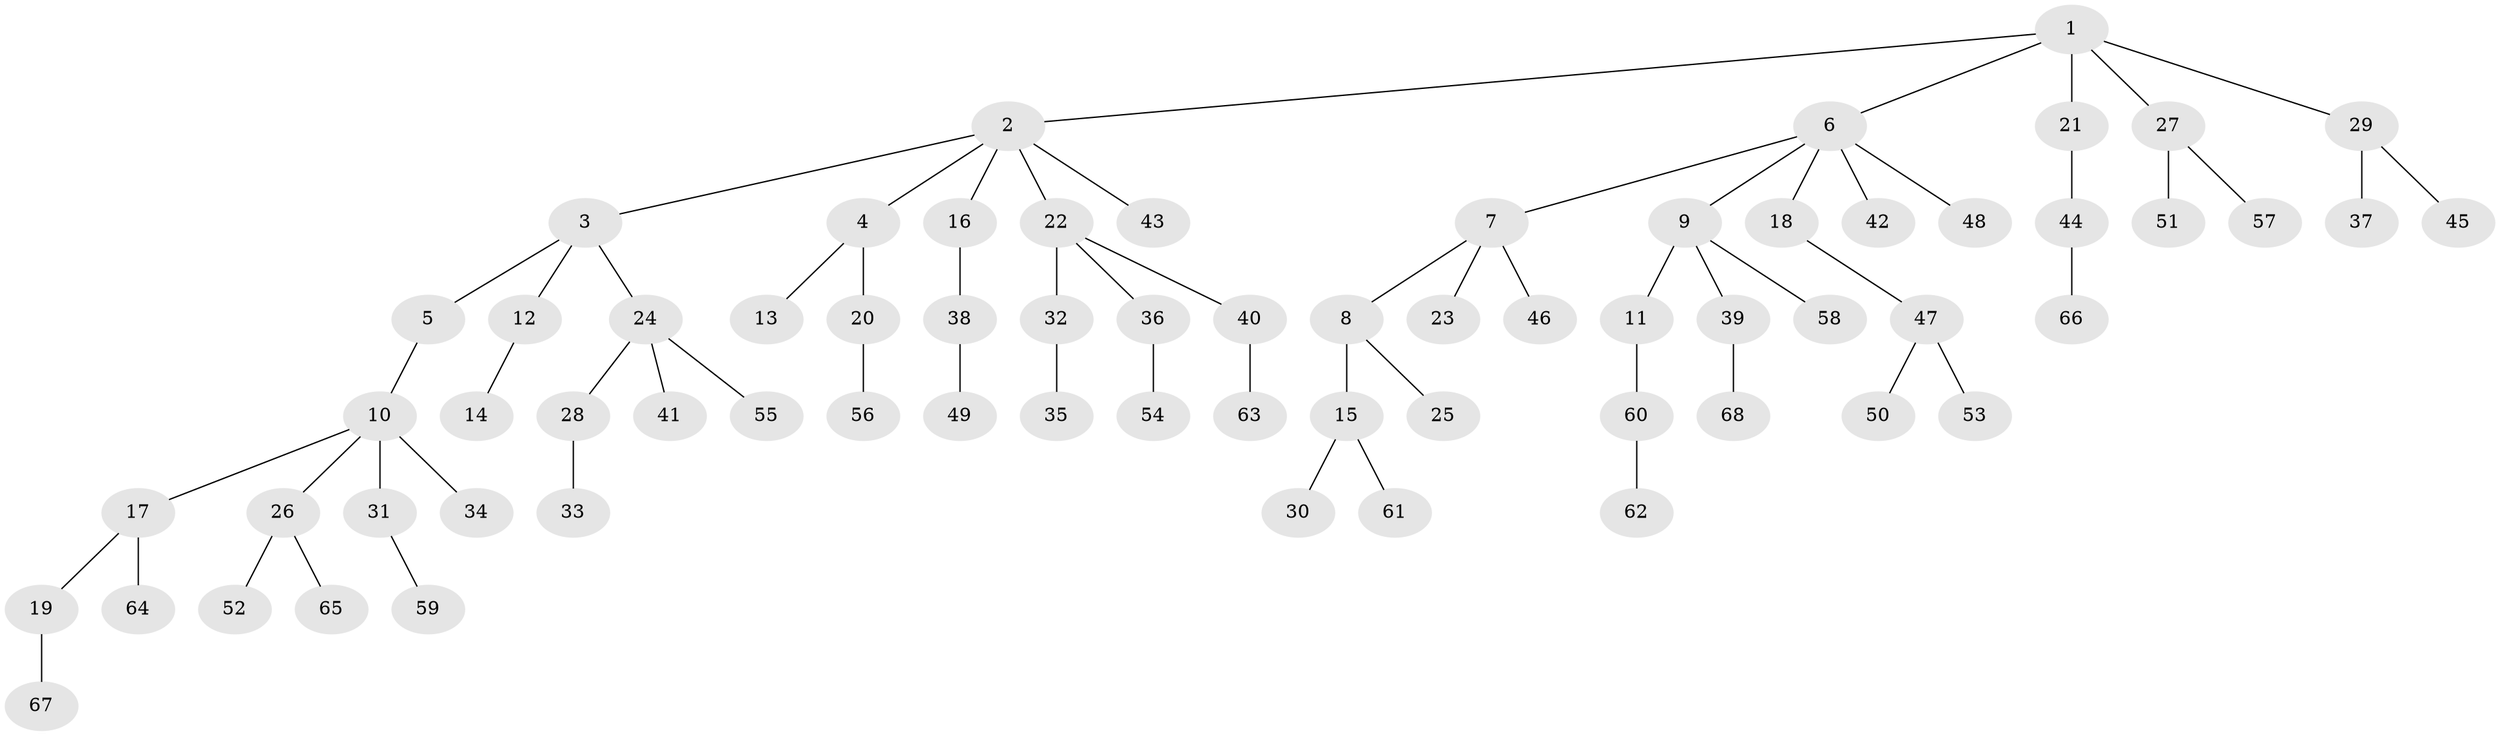 // Generated by graph-tools (version 1.1) at 2025/26/03/09/25 03:26:29]
// undirected, 68 vertices, 67 edges
graph export_dot {
graph [start="1"]
  node [color=gray90,style=filled];
  1;
  2;
  3;
  4;
  5;
  6;
  7;
  8;
  9;
  10;
  11;
  12;
  13;
  14;
  15;
  16;
  17;
  18;
  19;
  20;
  21;
  22;
  23;
  24;
  25;
  26;
  27;
  28;
  29;
  30;
  31;
  32;
  33;
  34;
  35;
  36;
  37;
  38;
  39;
  40;
  41;
  42;
  43;
  44;
  45;
  46;
  47;
  48;
  49;
  50;
  51;
  52;
  53;
  54;
  55;
  56;
  57;
  58;
  59;
  60;
  61;
  62;
  63;
  64;
  65;
  66;
  67;
  68;
  1 -- 2;
  1 -- 6;
  1 -- 21;
  1 -- 27;
  1 -- 29;
  2 -- 3;
  2 -- 4;
  2 -- 16;
  2 -- 22;
  2 -- 43;
  3 -- 5;
  3 -- 12;
  3 -- 24;
  4 -- 13;
  4 -- 20;
  5 -- 10;
  6 -- 7;
  6 -- 9;
  6 -- 18;
  6 -- 42;
  6 -- 48;
  7 -- 8;
  7 -- 23;
  7 -- 46;
  8 -- 15;
  8 -- 25;
  9 -- 11;
  9 -- 39;
  9 -- 58;
  10 -- 17;
  10 -- 26;
  10 -- 31;
  10 -- 34;
  11 -- 60;
  12 -- 14;
  15 -- 30;
  15 -- 61;
  16 -- 38;
  17 -- 19;
  17 -- 64;
  18 -- 47;
  19 -- 67;
  20 -- 56;
  21 -- 44;
  22 -- 32;
  22 -- 36;
  22 -- 40;
  24 -- 28;
  24 -- 41;
  24 -- 55;
  26 -- 52;
  26 -- 65;
  27 -- 51;
  27 -- 57;
  28 -- 33;
  29 -- 37;
  29 -- 45;
  31 -- 59;
  32 -- 35;
  36 -- 54;
  38 -- 49;
  39 -- 68;
  40 -- 63;
  44 -- 66;
  47 -- 50;
  47 -- 53;
  60 -- 62;
}
